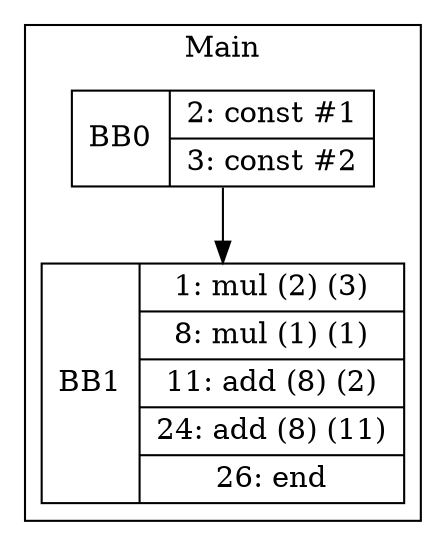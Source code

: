 digraph G {
node [shape=record];
subgraph cluster_main{
label = "Main";
BB0 [shape=record, label="<b>BB0|{2: const #1|3: const #2}"];
BB1 [shape=record, label="<b>BB1|{1: mul (2) (3)|8: mul (1) (1)|11: add (8) (2)|24: add (8) (11)|26: end}"];
}
BB0:s -> BB1:n ;
}
